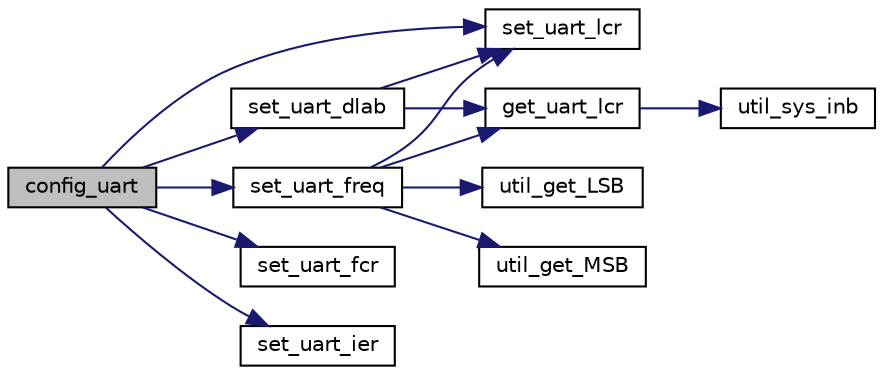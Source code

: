 digraph "config_uart"
{
 // LATEX_PDF_SIZE
  edge [fontname="Helvetica",fontsize="10",labelfontname="Helvetica",labelfontsize="10"];
  node [fontname="Helvetica",fontsize="10",shape=record];
  rankdir="LR";
  Node1 [label="config_uart",height=0.2,width=0.4,color="black", fillcolor="grey75", style="filled", fontcolor="black",tooltip="Configures the UART with the desired settings."];
  Node1 -> Node2 [color="midnightblue",fontsize="10",style="solid",fontname="Helvetica"];
  Node2 [label="set_uart_dlab",height=0.2,width=0.4,color="black", fillcolor="white", style="filled",URL="$ser__port_8c.html#aa36c182d20911549cf07bc7aa974fdc2",tooltip="Sets the DLAB (Divisor Latch Access Bit) of the UART."];
  Node2 -> Node3 [color="midnightblue",fontsize="10",style="solid",fontname="Helvetica"];
  Node3 [label="get_uart_lcr",height=0.2,width=0.4,color="black", fillcolor="white", style="filled",URL="$ser__port_8c.html#a60b614bf9ab6b52f3449d58092a079b3",tooltip="Retrieves the value of the LCR (Line Control Register) of the UART."];
  Node3 -> Node4 [color="midnightblue",fontsize="10",style="solid",fontname="Helvetica"];
  Node4 [label="util_sys_inb",height=0.2,width=0.4,color="black", fillcolor="white", style="filled",URL="$utils_8c.html#a79a031a8611f5b2d6afa4158e92b0fb4",tooltip="Reads a byte from the specified port."];
  Node2 -> Node5 [color="midnightblue",fontsize="10",style="solid",fontname="Helvetica"];
  Node5 [label="set_uart_lcr",height=0.2,width=0.4,color="black", fillcolor="white", style="filled",URL="$ser__port_8c.html#ab805c19f9ac6d19b13da5055c077ab84",tooltip="Sets the LCR (Line Control Register) of the UART."];
  Node1 -> Node6 [color="midnightblue",fontsize="10",style="solid",fontname="Helvetica"];
  Node6 [label="set_uart_fcr",height=0.2,width=0.4,color="black", fillcolor="white", style="filled",URL="$ser__port_8c.html#a0d3a14a7a11e780049df692f812538cf",tooltip="Sets the FCR (FIFO Control Register) of the UART."];
  Node1 -> Node7 [color="midnightblue",fontsize="10",style="solid",fontname="Helvetica"];
  Node7 [label="set_uart_freq",height=0.2,width=0.4,color="black", fillcolor="white", style="filled",URL="$ser__port_8c.html#accd333f913935c67629d07be7c894f30",tooltip="Sets the frequency of the UART."];
  Node7 -> Node3 [color="midnightblue",fontsize="10",style="solid",fontname="Helvetica"];
  Node7 -> Node5 [color="midnightblue",fontsize="10",style="solid",fontname="Helvetica"];
  Node7 -> Node8 [color="midnightblue",fontsize="10",style="solid",fontname="Helvetica"];
  Node8 [label="util_get_LSB",height=0.2,width=0.4,color="black", fillcolor="white", style="filled",URL="$utils_8c.html#a81621440b3d65680979425e39aa8c789",tooltip="Retrieves the least significant byte from a 16-bit value."];
  Node7 -> Node9 [color="midnightblue",fontsize="10",style="solid",fontname="Helvetica"];
  Node9 [label="util_get_MSB",height=0.2,width=0.4,color="black", fillcolor="white", style="filled",URL="$utils_8c.html#a6a880076cd2ec468834438b6e0c58836",tooltip="Retrieves the most significant byte from a 16-bit value."];
  Node1 -> Node10 [color="midnightblue",fontsize="10",style="solid",fontname="Helvetica"];
  Node10 [label="set_uart_ier",height=0.2,width=0.4,color="black", fillcolor="white", style="filled",URL="$ser__port_8c.html#a3333340fe13535c025e6c3befe26fd84",tooltip="Sets the IER (Interrupt Enable Register) of the UART."];
  Node1 -> Node5 [color="midnightblue",fontsize="10",style="solid",fontname="Helvetica"];
}
